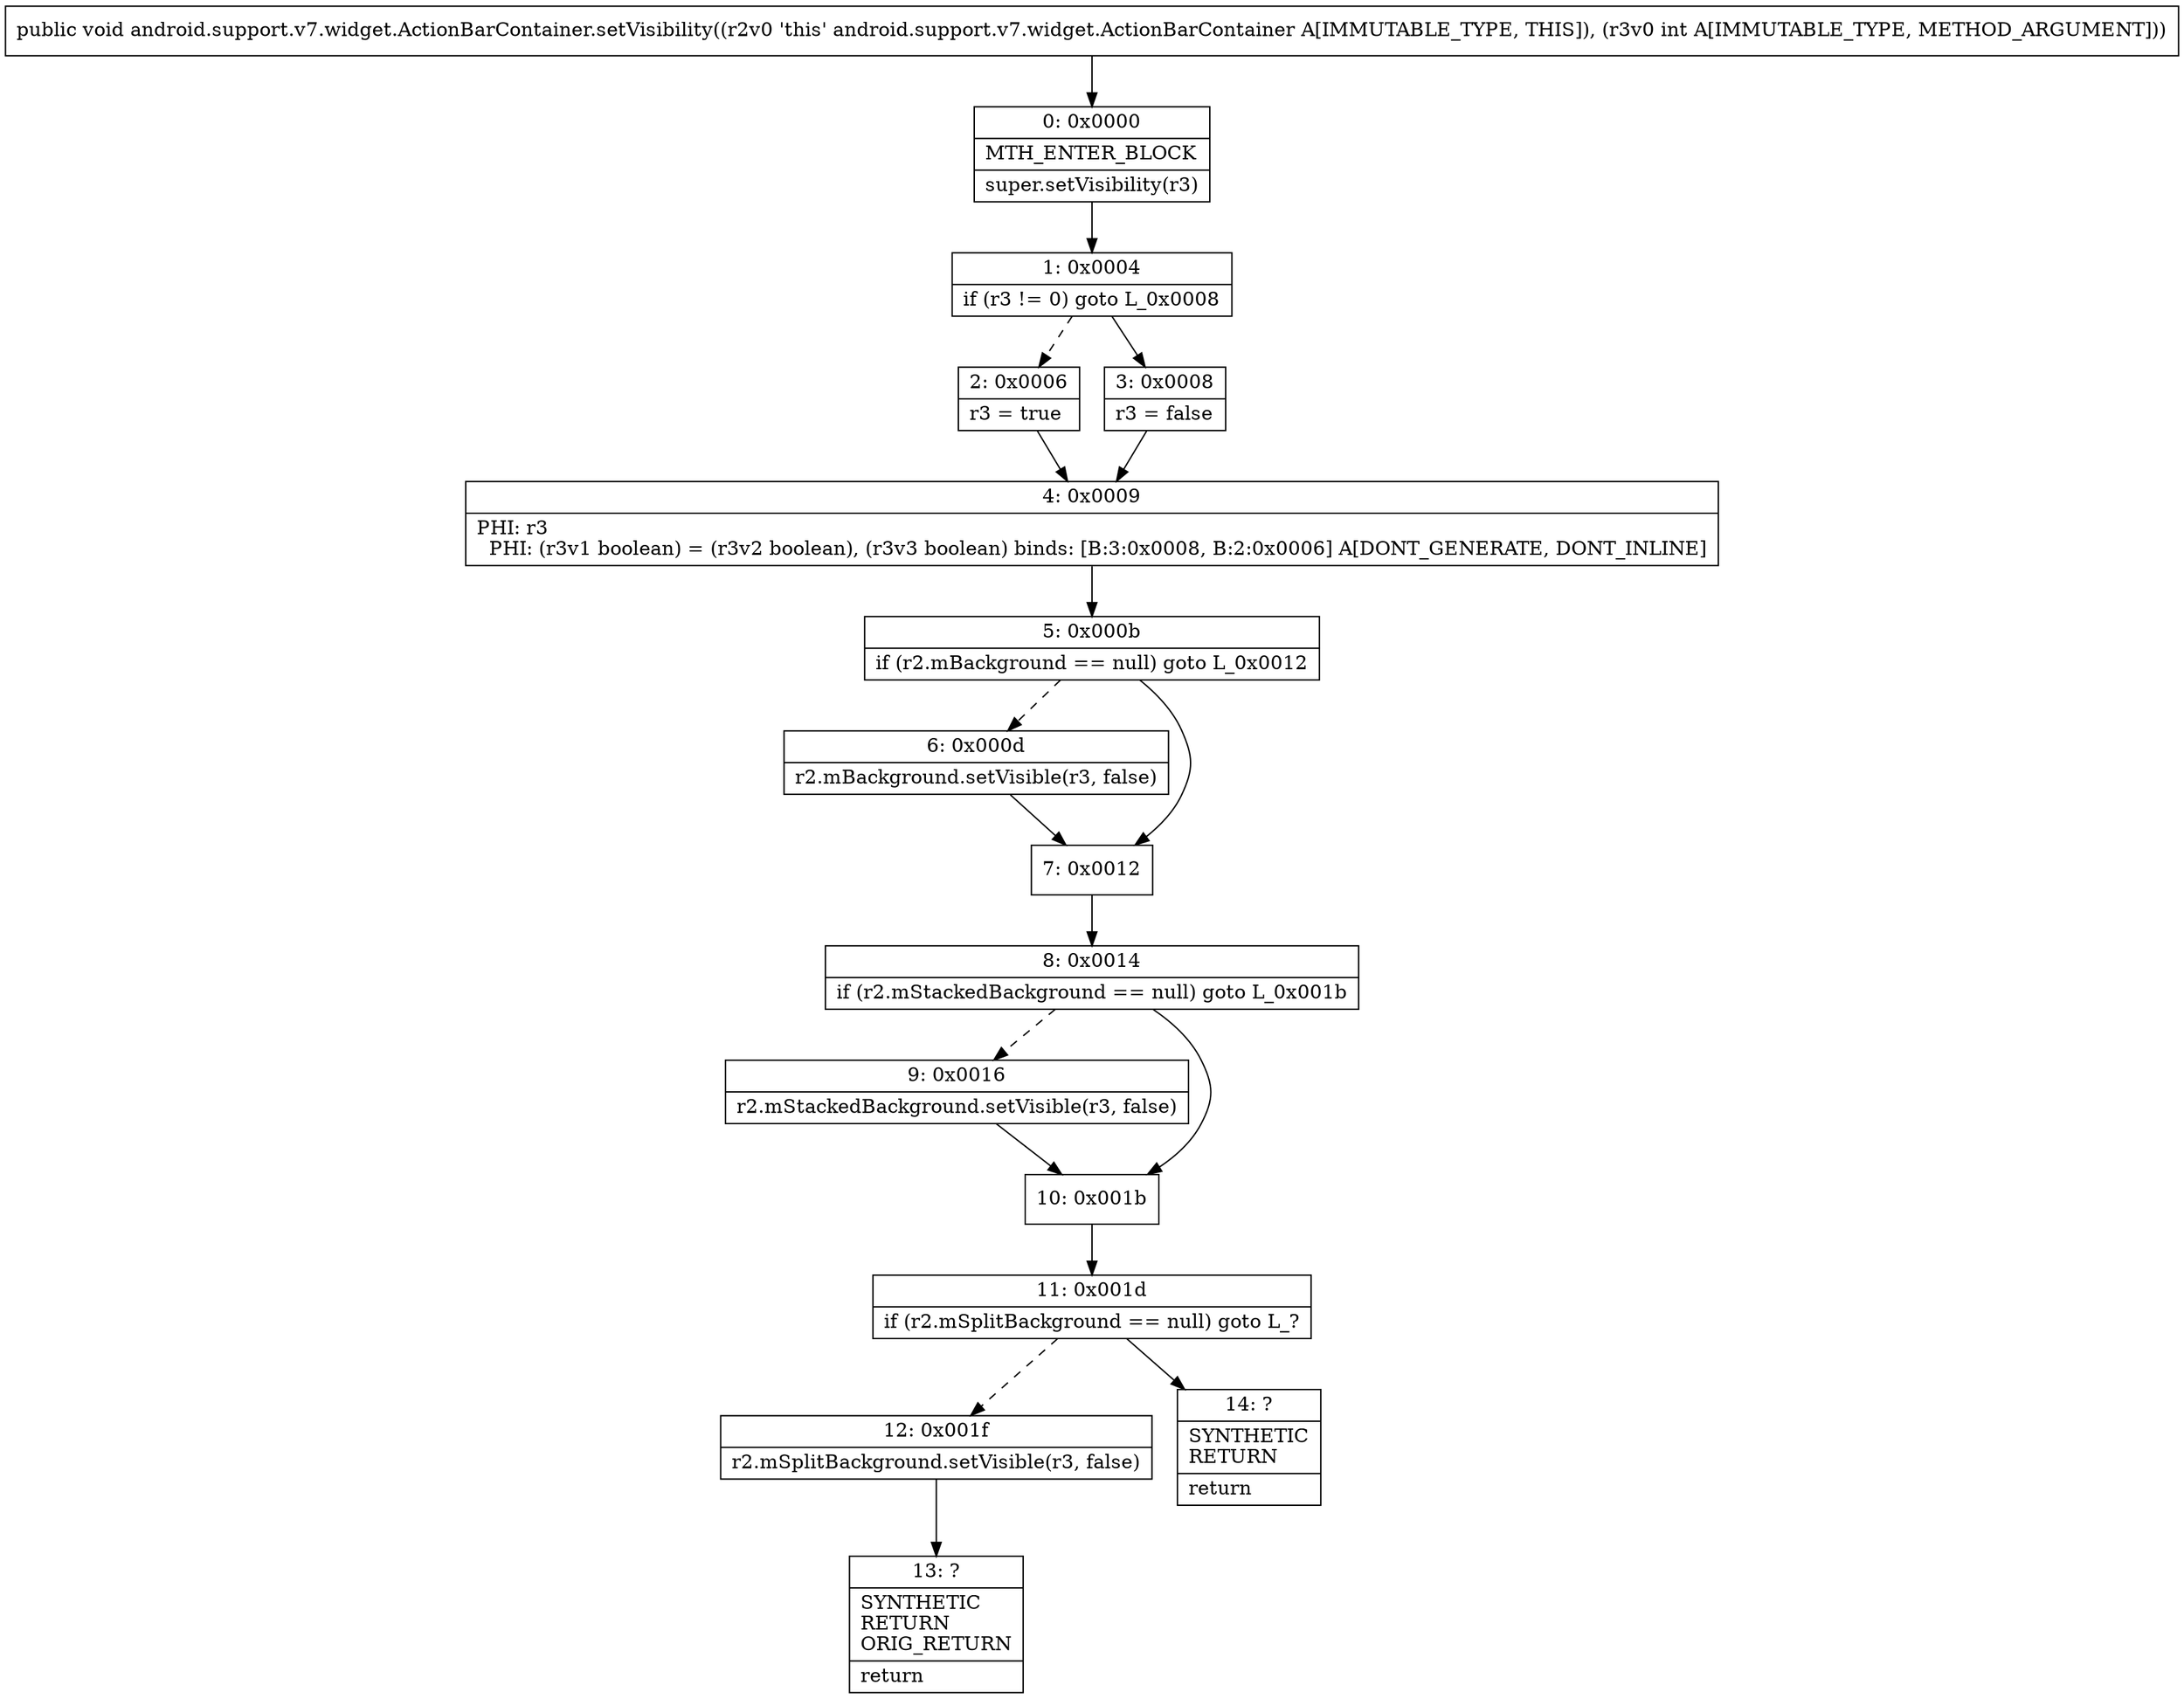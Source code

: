 digraph "CFG forandroid.support.v7.widget.ActionBarContainer.setVisibility(I)V" {
Node_0 [shape=record,label="{0\:\ 0x0000|MTH_ENTER_BLOCK\l|super.setVisibility(r3)\l}"];
Node_1 [shape=record,label="{1\:\ 0x0004|if (r3 != 0) goto L_0x0008\l}"];
Node_2 [shape=record,label="{2\:\ 0x0006|r3 = true\l}"];
Node_3 [shape=record,label="{3\:\ 0x0008|r3 = false\l}"];
Node_4 [shape=record,label="{4\:\ 0x0009|PHI: r3 \l  PHI: (r3v1 boolean) = (r3v2 boolean), (r3v3 boolean) binds: [B:3:0x0008, B:2:0x0006] A[DONT_GENERATE, DONT_INLINE]\l}"];
Node_5 [shape=record,label="{5\:\ 0x000b|if (r2.mBackground == null) goto L_0x0012\l}"];
Node_6 [shape=record,label="{6\:\ 0x000d|r2.mBackground.setVisible(r3, false)\l}"];
Node_7 [shape=record,label="{7\:\ 0x0012}"];
Node_8 [shape=record,label="{8\:\ 0x0014|if (r2.mStackedBackground == null) goto L_0x001b\l}"];
Node_9 [shape=record,label="{9\:\ 0x0016|r2.mStackedBackground.setVisible(r3, false)\l}"];
Node_10 [shape=record,label="{10\:\ 0x001b}"];
Node_11 [shape=record,label="{11\:\ 0x001d|if (r2.mSplitBackground == null) goto L_?\l}"];
Node_12 [shape=record,label="{12\:\ 0x001f|r2.mSplitBackground.setVisible(r3, false)\l}"];
Node_13 [shape=record,label="{13\:\ ?|SYNTHETIC\lRETURN\lORIG_RETURN\l|return\l}"];
Node_14 [shape=record,label="{14\:\ ?|SYNTHETIC\lRETURN\l|return\l}"];
MethodNode[shape=record,label="{public void android.support.v7.widget.ActionBarContainer.setVisibility((r2v0 'this' android.support.v7.widget.ActionBarContainer A[IMMUTABLE_TYPE, THIS]), (r3v0 int A[IMMUTABLE_TYPE, METHOD_ARGUMENT])) }"];
MethodNode -> Node_0;
Node_0 -> Node_1;
Node_1 -> Node_2[style=dashed];
Node_1 -> Node_3;
Node_2 -> Node_4;
Node_3 -> Node_4;
Node_4 -> Node_5;
Node_5 -> Node_6[style=dashed];
Node_5 -> Node_7;
Node_6 -> Node_7;
Node_7 -> Node_8;
Node_8 -> Node_9[style=dashed];
Node_8 -> Node_10;
Node_9 -> Node_10;
Node_10 -> Node_11;
Node_11 -> Node_12[style=dashed];
Node_11 -> Node_14;
Node_12 -> Node_13;
}

